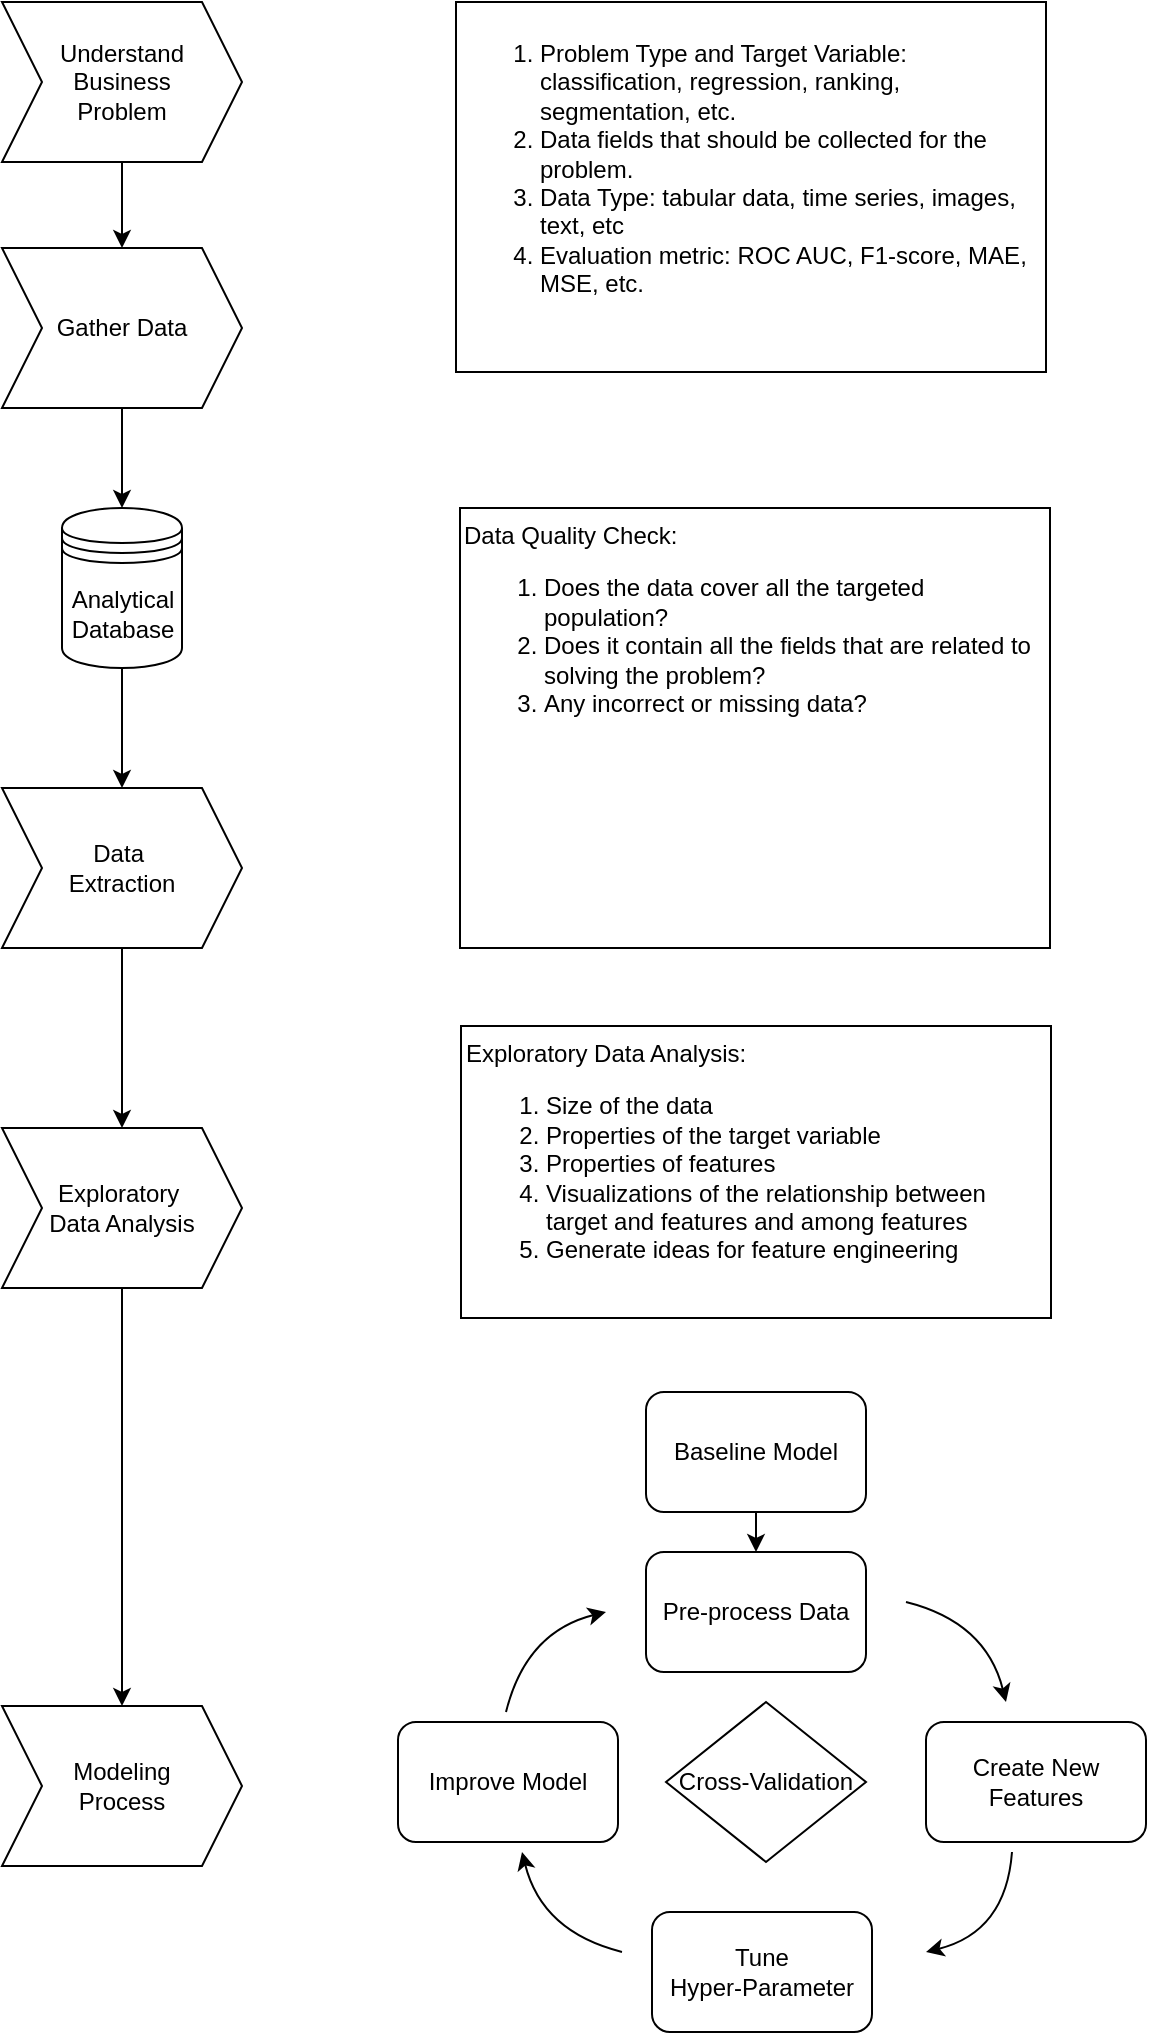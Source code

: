 <mxfile>
    <diagram id="xU3spy3QUL0oJSCPNU5i" name="Page-1">
        <mxGraphModel dx="735" dy="494" grid="0" gridSize="10" guides="1" tooltips="1" connect="1" arrows="1" fold="1" page="1" pageScale="1" pageWidth="850" pageHeight="1100" background="#ffffff" math="0" shadow="0">
            <root>
                <mxCell id="0"/>
                <mxCell id="1" parent="0"/>
                <mxCell id="2" value="&lt;div&gt;Understand&lt;/div&gt;Business&lt;div&gt;Problem&lt;/div&gt;" style="shape=step;perimeter=stepPerimeter;whiteSpace=wrap;html=1;fixedSize=1;fillColor=#FFFFFF;fontColor=#000000;labelBorderColor=none;strokeColor=#000000;shadow=0;" parent="1" vertex="1">
                    <mxGeometry x="160" y="57" width="120" height="80" as="geometry"/>
                </mxCell>
                <mxCell id="3" value="Gather Data" style="shape=step;perimeter=stepPerimeter;whiteSpace=wrap;html=1;fixedSize=1;size=20;strokeColor=#000000;fillColor=#FFFFFF;fontColor=#000000;shadow=0;labelBorderColor=none;" parent="1" vertex="1">
                    <mxGeometry x="160" y="180" width="120" height="80" as="geometry"/>
                </mxCell>
                <mxCell id="4" value="Data&amp;nbsp;&lt;div&gt;Extraction&lt;/div&gt;" style="shape=step;perimeter=stepPerimeter;whiteSpace=wrap;html=1;fixedSize=1;fontColor=#000000;strokeColor=#000000;shadow=0;labelBorderColor=none;fillColor=#FFFFFF;" parent="1" vertex="1">
                    <mxGeometry x="160" y="450" width="120" height="80" as="geometry"/>
                </mxCell>
                <mxCell id="5" value="Exploratory&amp;nbsp;&lt;div&gt;Data Analysis&lt;/div&gt;" style="shape=step;perimeter=stepPerimeter;whiteSpace=wrap;html=1;fixedSize=1;fontColor=#000000;strokeColor=#000000;shadow=0;labelBorderColor=none;fillColor=#FFFFFF;" parent="1" vertex="1">
                    <mxGeometry x="160" y="620" width="120" height="80" as="geometry"/>
                </mxCell>
                <mxCell id="8" value="&lt;span&gt;Analytical&lt;/span&gt;&lt;div&gt;Database&lt;/div&gt;" style="shape=datastore;html=1;labelBackgroundColor=none;fillColor=#FFFFFF;strokeColor=#000000;fontColor=#000000;shadow=0;labelBorderColor=none;" parent="1" vertex="1">
                    <mxGeometry x="190" y="310" width="60" height="80" as="geometry"/>
                </mxCell>
                <mxCell id="11" value="&lt;div style=&quot;text-align: left&quot;&gt;&lt;ol&gt;&lt;li&gt;&lt;span style=&quot;background-color: initial; letter-spacing: 0px;&quot;&gt;Problem Type and Target Variable: classification, regression, ranking, segmentation, etc&lt;/span&gt;&lt;span style=&quot;background-color: initial;&quot;&gt;.&lt;/span&gt;&lt;/li&gt;&lt;li&gt;&lt;font&gt;Data fields that should be collected for the problem.&lt;/font&gt;&lt;/li&gt;&lt;li&gt;&lt;font&gt;Data Type: tabular data, time series, images, text, etc&lt;br&gt;&lt;/font&gt;&lt;/li&gt;&lt;li&gt;&lt;span style=&quot;letter-spacing: 0px&quot;&gt;&lt;font&gt;Evaluation metric: ROC AUC, F1-score, MAE, MSE, etc.&lt;/font&gt;&lt;/span&gt;&lt;/li&gt;&lt;/ol&gt;&lt;/div&gt;" style="text;html=1;strokeColor=#000000;fillColor=none;align=left;verticalAlign=top;whiteSpace=wrap;rounded=0;horizontal=1;labelBorderColor=none;fontColor=#000000;shadow=0;" parent="1" vertex="1">
                    <mxGeometry x="387" y="57" width="295" height="185" as="geometry"/>
                </mxCell>
                <mxCell id="12" value="&lt;div style=&quot;text-align: left&quot;&gt;&lt;div&gt;Data Quality Check:&lt;/div&gt;&lt;ol&gt;&lt;li&gt;&lt;span style=&quot;letter-spacing: 0px&quot;&gt;Does the data cover all the targeted population?&lt;/span&gt;&lt;/li&gt;&lt;li&gt;Does it contain all the fields that are related to solving the problem?&lt;/li&gt;&lt;li&gt;Any incorrect or missing data?&lt;/li&gt;&lt;/ol&gt;&lt;/div&gt;" style="text;html=1;strokeColor=#000000;fillColor=none;align=left;verticalAlign=top;whiteSpace=wrap;rounded=0;horizontal=1;labelBorderColor=none;fontColor=#000000;shadow=0;" parent="1" vertex="1">
                    <mxGeometry x="389" y="310" width="295" height="220" as="geometry"/>
                </mxCell>
                <mxCell id="20" value="" style="curved=1;endArrow=classic;html=1;fontColor=#000000;strokeColor=#000000;shadow=0;labelBorderColor=none;" parent="1" edge="1">
                    <mxGeometry width="50" height="50" relative="1" as="geometry">
                        <mxPoint x="412" y="912" as="sourcePoint"/>
                        <mxPoint x="462" y="862" as="targetPoint"/>
                        <Array as="points">
                            <mxPoint x="422" y="872"/>
                        </Array>
                    </mxGeometry>
                </mxCell>
                <mxCell id="21" value="" style="endArrow=classic;html=1;entryX=0.5;entryY=0;exitX=0.5;exitY=1;fontColor=#000000;strokeColor=#000000;shadow=0;labelBorderColor=none;" parent="1" source="8" target="4" edge="1">
                    <mxGeometry width="50" height="50" relative="1" as="geometry">
                        <mxPoint x="202" y="432" as="sourcePoint"/>
                        <mxPoint x="252" y="382" as="targetPoint"/>
                    </mxGeometry>
                </mxCell>
                <mxCell id="22" value="" style="endArrow=classic;html=1;exitX=0.5;exitY=1;strokeColor=#000000;exitDx=0;exitDy=0;entryX=0.5;entryY=0;entryDx=0;entryDy=0;fontColor=#000000;shadow=0;labelBorderColor=none;" parent="1" source="2" target="3" edge="1">
                    <mxGeometry width="50" height="50" relative="1" as="geometry">
                        <mxPoint x="-110" y="792" as="sourcePoint"/>
                        <mxPoint x="218" y="181" as="targetPoint"/>
                    </mxGeometry>
                </mxCell>
                <mxCell id="23" value="" style="endArrow=classic;html=1;exitX=0.5;exitY=1;entryX=0.5;entryY=0;labelBackgroundColor=#000000;fontColor=#000000;labelBorderColor=none;strokeColor=#000000;shadow=0;" parent="1" source="3" target="8" edge="1">
                    <mxGeometry width="50" height="50" relative="1" as="geometry">
                        <mxPoint x="20" y="342" as="sourcePoint"/>
                        <mxPoint x="80" y="342" as="targetPoint"/>
                        <Array as="points">
                            <mxPoint x="220" y="292"/>
                        </Array>
                    </mxGeometry>
                </mxCell>
                <mxCell id="24" value="" style="endArrow=classic;html=1;exitX=0.5;exitY=1;fontColor=#000000;strokeColor=#000000;shadow=0;labelBorderColor=none;" parent="1" source="4" target="5" edge="1">
                    <mxGeometry width="50" height="50" relative="1" as="geometry">
                        <mxPoint x="143" y="342" as="sourcePoint"/>
                        <mxPoint x="191" y="342" as="targetPoint"/>
                    </mxGeometry>
                </mxCell>
                <mxCell id="29" value="" style="curved=1;endArrow=classic;html=1;fontColor=#000000;strokeColor=#000000;shadow=0;labelBorderColor=none;" parent="1" edge="1">
                    <mxGeometry width="50" height="50" relative="1" as="geometry">
                        <mxPoint x="470" y="1032" as="sourcePoint"/>
                        <mxPoint x="420" y="982" as="targetPoint"/>
                        <Array as="points">
                            <mxPoint x="430" y="1022"/>
                        </Array>
                    </mxGeometry>
                </mxCell>
                <mxCell id="30" value="Modeling&lt;div&gt;Process&lt;/div&gt;" style="shape=step;perimeter=stepPerimeter;whiteSpace=wrap;html=1;fixedSize=1;fontColor=#000000;strokeColor=#000000;shadow=0;labelBorderColor=none;fillColor=#FFFFFF;" parent="1" vertex="1">
                    <mxGeometry x="160" y="909" width="120" height="80" as="geometry"/>
                </mxCell>
                <mxCell id="31" value="" style="endArrow=classic;html=1;entryX=0.5;entryY=0;exitX=0.5;exitY=1;fontColor=#000000;strokeColor=#000000;shadow=0;labelBorderColor=none;" parent="1" source="5" target="30" edge="1">
                    <mxGeometry width="50" height="50" relative="1" as="geometry">
                        <mxPoint x="484" y="672" as="sourcePoint"/>
                        <mxPoint x="535" y="642" as="targetPoint"/>
                        <Array as="points">
                            <mxPoint x="220" y="742"/>
                        </Array>
                    </mxGeometry>
                </mxCell>
                <mxCell id="32" value="" style="curved=1;endArrow=classic;html=1;fontColor=#000000;strokeColor=#000000;shadow=0;labelBorderColor=none;" parent="1" edge="1">
                    <mxGeometry width="50" height="50" relative="1" as="geometry">
                        <mxPoint x="612" y="857" as="sourcePoint"/>
                        <mxPoint x="662" y="907" as="targetPoint"/>
                        <Array as="points">
                            <mxPoint x="652" y="867"/>
                        </Array>
                    </mxGeometry>
                </mxCell>
                <mxCell id="34" value="Pre-process Data" style="rounded=1;whiteSpace=wrap;html=1;fillColor=#ffffff;align=center;fontColor=#000000;strokeColor=#000000;shadow=0;labelBorderColor=none;" parent="1" vertex="1">
                    <mxGeometry x="482" y="832" width="110" height="60" as="geometry"/>
                </mxCell>
                <mxCell id="35" value="Create New&lt;div&gt;Features&lt;/div&gt;" style="rounded=1;whiteSpace=wrap;html=1;fillColor=#ffffff;align=center;fontColor=#000000;strokeColor=#000000;shadow=0;labelBorderColor=none;" parent="1" vertex="1">
                    <mxGeometry x="622" y="917" width="110" height="60" as="geometry"/>
                </mxCell>
                <mxCell id="38" value="" style="curved=1;endArrow=classic;html=1;fontColor=#000000;strokeColor=#000000;shadow=0;labelBorderColor=none;" parent="1" edge="1">
                    <mxGeometry width="50" height="50" relative="1" as="geometry">
                        <mxPoint x="665" y="982" as="sourcePoint"/>
                        <mxPoint x="622" y="1032" as="targetPoint"/>
                        <Array as="points">
                            <mxPoint x="662" y="1022"/>
                        </Array>
                    </mxGeometry>
                </mxCell>
                <mxCell id="39" value="&lt;div&gt;Tune&lt;/div&gt;Hyper-Parameter" style="rounded=1;whiteSpace=wrap;html=1;fillColor=#ffffff;align=center;fontColor=#000000;strokeColor=#000000;shadow=0;labelBorderColor=none;" parent="1" vertex="1">
                    <mxGeometry x="485" y="1012" width="110" height="60" as="geometry"/>
                </mxCell>
                <mxCell id="40" value="Cross-Validation" style="rhombus;whiteSpace=wrap;html=1;fillColor=#ffffff;align=center;fontColor=#000000;strokeColor=#000000;shadow=0;labelBorderColor=none;" parent="1" vertex="1">
                    <mxGeometry x="492" y="907" width="100" height="80" as="geometry"/>
                </mxCell>
                <mxCell id="41" value="Baseline Model" style="rounded=1;whiteSpace=wrap;html=1;fillColor=#ffffff;align=center;fontColor=#000000;strokeColor=#000000;shadow=0;labelBorderColor=none;" parent="1" vertex="1">
                    <mxGeometry x="482" y="752" width="110" height="60" as="geometry"/>
                </mxCell>
                <mxCell id="43" value="Improve Model&lt;div&gt;&lt;/div&gt;" style="rounded=1;whiteSpace=wrap;html=1;fillColor=#ffffff;align=center;fontColor=#000000;strokeColor=#000000;shadow=0;labelBorderColor=none;" parent="1" vertex="1">
                    <mxGeometry x="358" y="917" width="110" height="60" as="geometry"/>
                </mxCell>
                <mxCell id="46" value="" style="endArrow=classic;html=1;exitX=0.5;exitY=1;entryX=0.5;entryY=0;fontColor=#000000;strokeColor=#000000;shadow=0;labelBorderColor=none;" parent="1" source="41" target="34" edge="1">
                    <mxGeometry width="50" height="50" relative="1" as="geometry">
                        <mxPoint x="112" y="1147" as="sourcePoint"/>
                        <mxPoint x="162" y="1097" as="targetPoint"/>
                    </mxGeometry>
                </mxCell>
                <mxCell id="47" value="&lt;div style=&quot;text-align: left&quot;&gt;&lt;div&gt;Exploratory Data Analysis:&lt;/div&gt;&lt;ol&gt;&lt;li&gt;Size of the data&lt;/li&gt;&lt;li&gt;Properties of the target variable&lt;/li&gt;&lt;li&gt;Properties of features&lt;/li&gt;&lt;li&gt;Visualizations of the relationship between target and features and among features&lt;/li&gt;&lt;li&gt;Generate ideas for feature engineering&lt;/li&gt;&lt;/ol&gt;&lt;/div&gt;" style="text;html=1;strokeColor=#000000;fillColor=none;align=left;verticalAlign=top;whiteSpace=wrap;rounded=0;horizontal=1;labelBorderColor=none;fontColor=#000000;shadow=0;" parent="1" vertex="1">
                    <mxGeometry x="389.5" y="569" width="295" height="146" as="geometry"/>
                </mxCell>
            </root>
        </mxGraphModel>
    </diagram>
</mxfile>